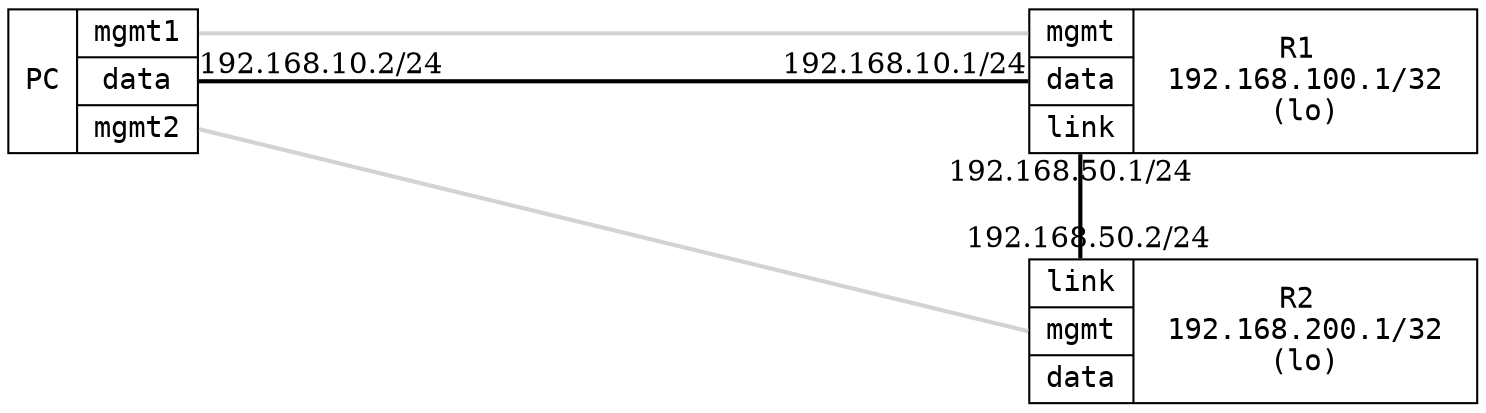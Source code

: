 graph "2x2" {
	layout="neato";
	overlap="false";
	esep="+20";
	size=10

        node [shape=record, fontname="monospace"];
	edge [color="cornflowerblue", penwidth="2"];

	PC [
	    label="PC | { <mgmt1> mgmt1 | <data> data | <mgmt2> mgmt2 }",
	    pos="20,80!",
	    kind="controller",
	];

        R1 [
	    label="{ <mgmt> mgmt | <data> data | <link> link} | R1 \n 192.168.100.1/32 \n(lo)",
	    pos="250,80!",

	    kind="infix",
	];
	R2 [
	    label="{ <link> link | <mgmt> mgmt | <data> data  } | R2 \n 192.168.200.1/32 \n(lo)",
	    pos="250,30!",

	    kind="infix",
	];
	PC:mgmt1 -- R1:mgmt [kind=mgmt, color="lightgray"]
        PC:mgmt2 -- R2:mgmt [kind=mgmt, color="lightgray"]
	PC:data -- R1:data  [color="black", headlabel="192.168.10.1/24", taillabel="192.168.10.2/24", fontcolor="black"]
	R1:link -- R2:link  [headlabel="192.168.50.2/24", taillabel="192.168.50.1/24", labeldistance=1, fontcolor="black", color="black"]
}
